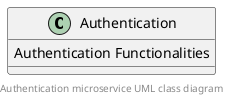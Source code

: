 @startuml


class Authentication {
 Authentication Functionalities
}
'class AppUser {
'
'}
'
'class AuthenticationController {
'    + register(request: AuthenticationRequestModel): ResponseEntity
'    + authenticate(request: AuthenticationRequestModel): ResponseEntity<AuthenticationResponseModel>
'}
footer Authentication microservice UML class diagram
@enduml